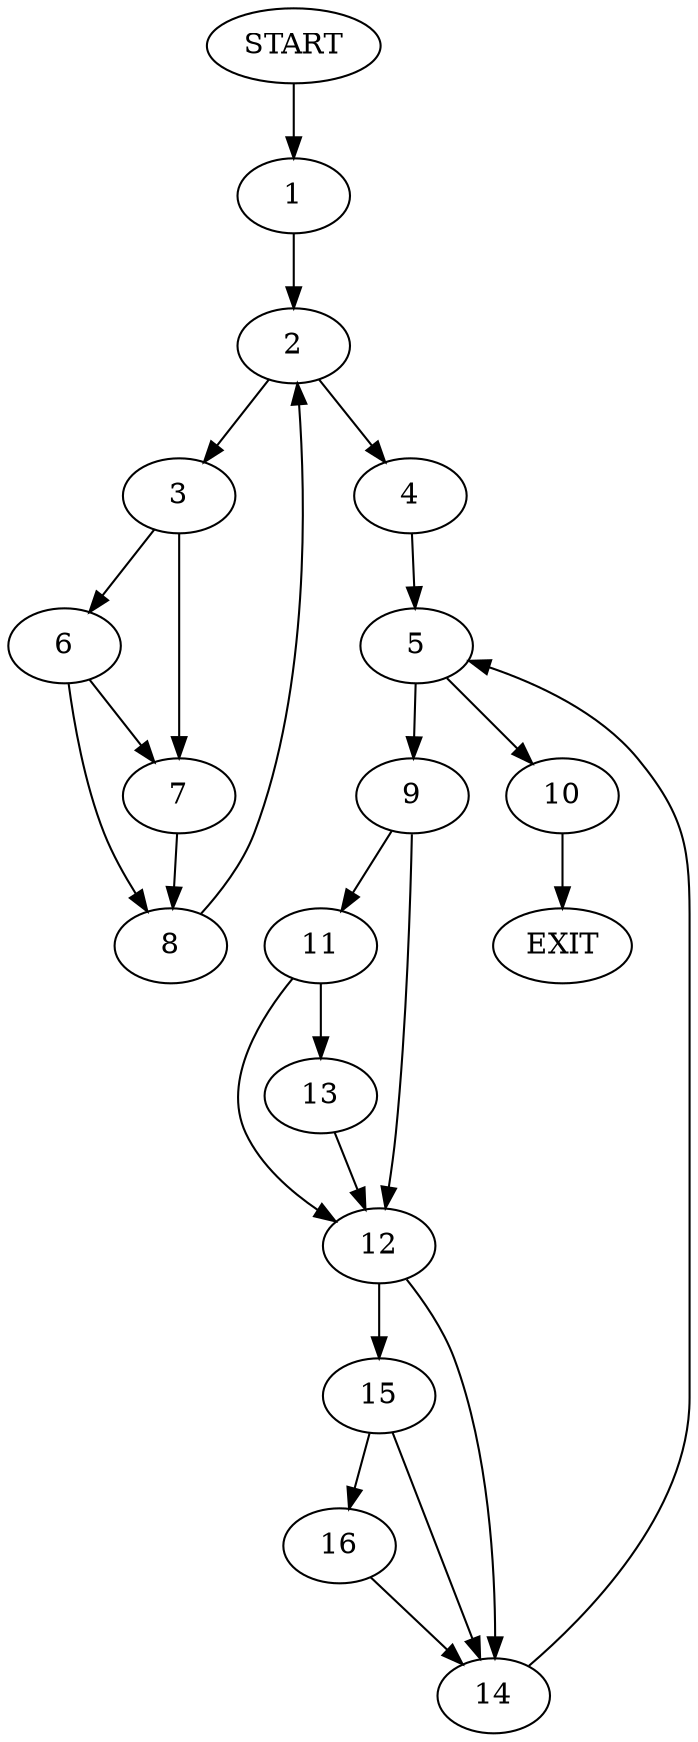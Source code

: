 digraph {
0 [label="START"]
17 [label="EXIT"]
0 -> 1
1 -> 2
2 -> 3
2 -> 4
4 -> 5
3 -> 6
3 -> 7
7 -> 8
6 -> 8
6 -> 7
8 -> 2
5 -> 9
5 -> 10
10 -> 17
9 -> 11
9 -> 12
11 -> 13
11 -> 12
12 -> 14
12 -> 15
13 -> 12
15 -> 14
15 -> 16
14 -> 5
16 -> 14
}

